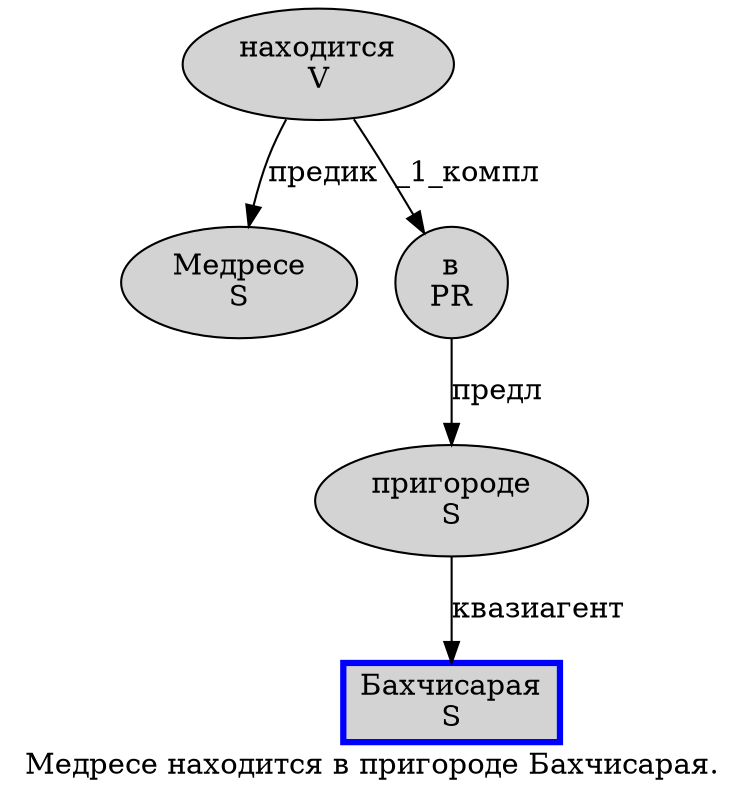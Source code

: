 digraph SENTENCE_100 {
	graph [label="Медресе находится в пригороде Бахчисарая."]
	node [style=filled]
		0 [label="Медресе
S" color="" fillcolor=lightgray penwidth=1 shape=ellipse]
		1 [label="находится
V" color="" fillcolor=lightgray penwidth=1 shape=ellipse]
		2 [label="в
PR" color="" fillcolor=lightgray penwidth=1 shape=ellipse]
		3 [label="пригороде
S" color="" fillcolor=lightgray penwidth=1 shape=ellipse]
		4 [label="Бахчисарая
S" color=blue fillcolor=lightgray penwidth=3 shape=box]
			1 -> 0 [label="предик"]
			1 -> 2 [label="_1_компл"]
			3 -> 4 [label="квазиагент"]
			2 -> 3 [label="предл"]
}